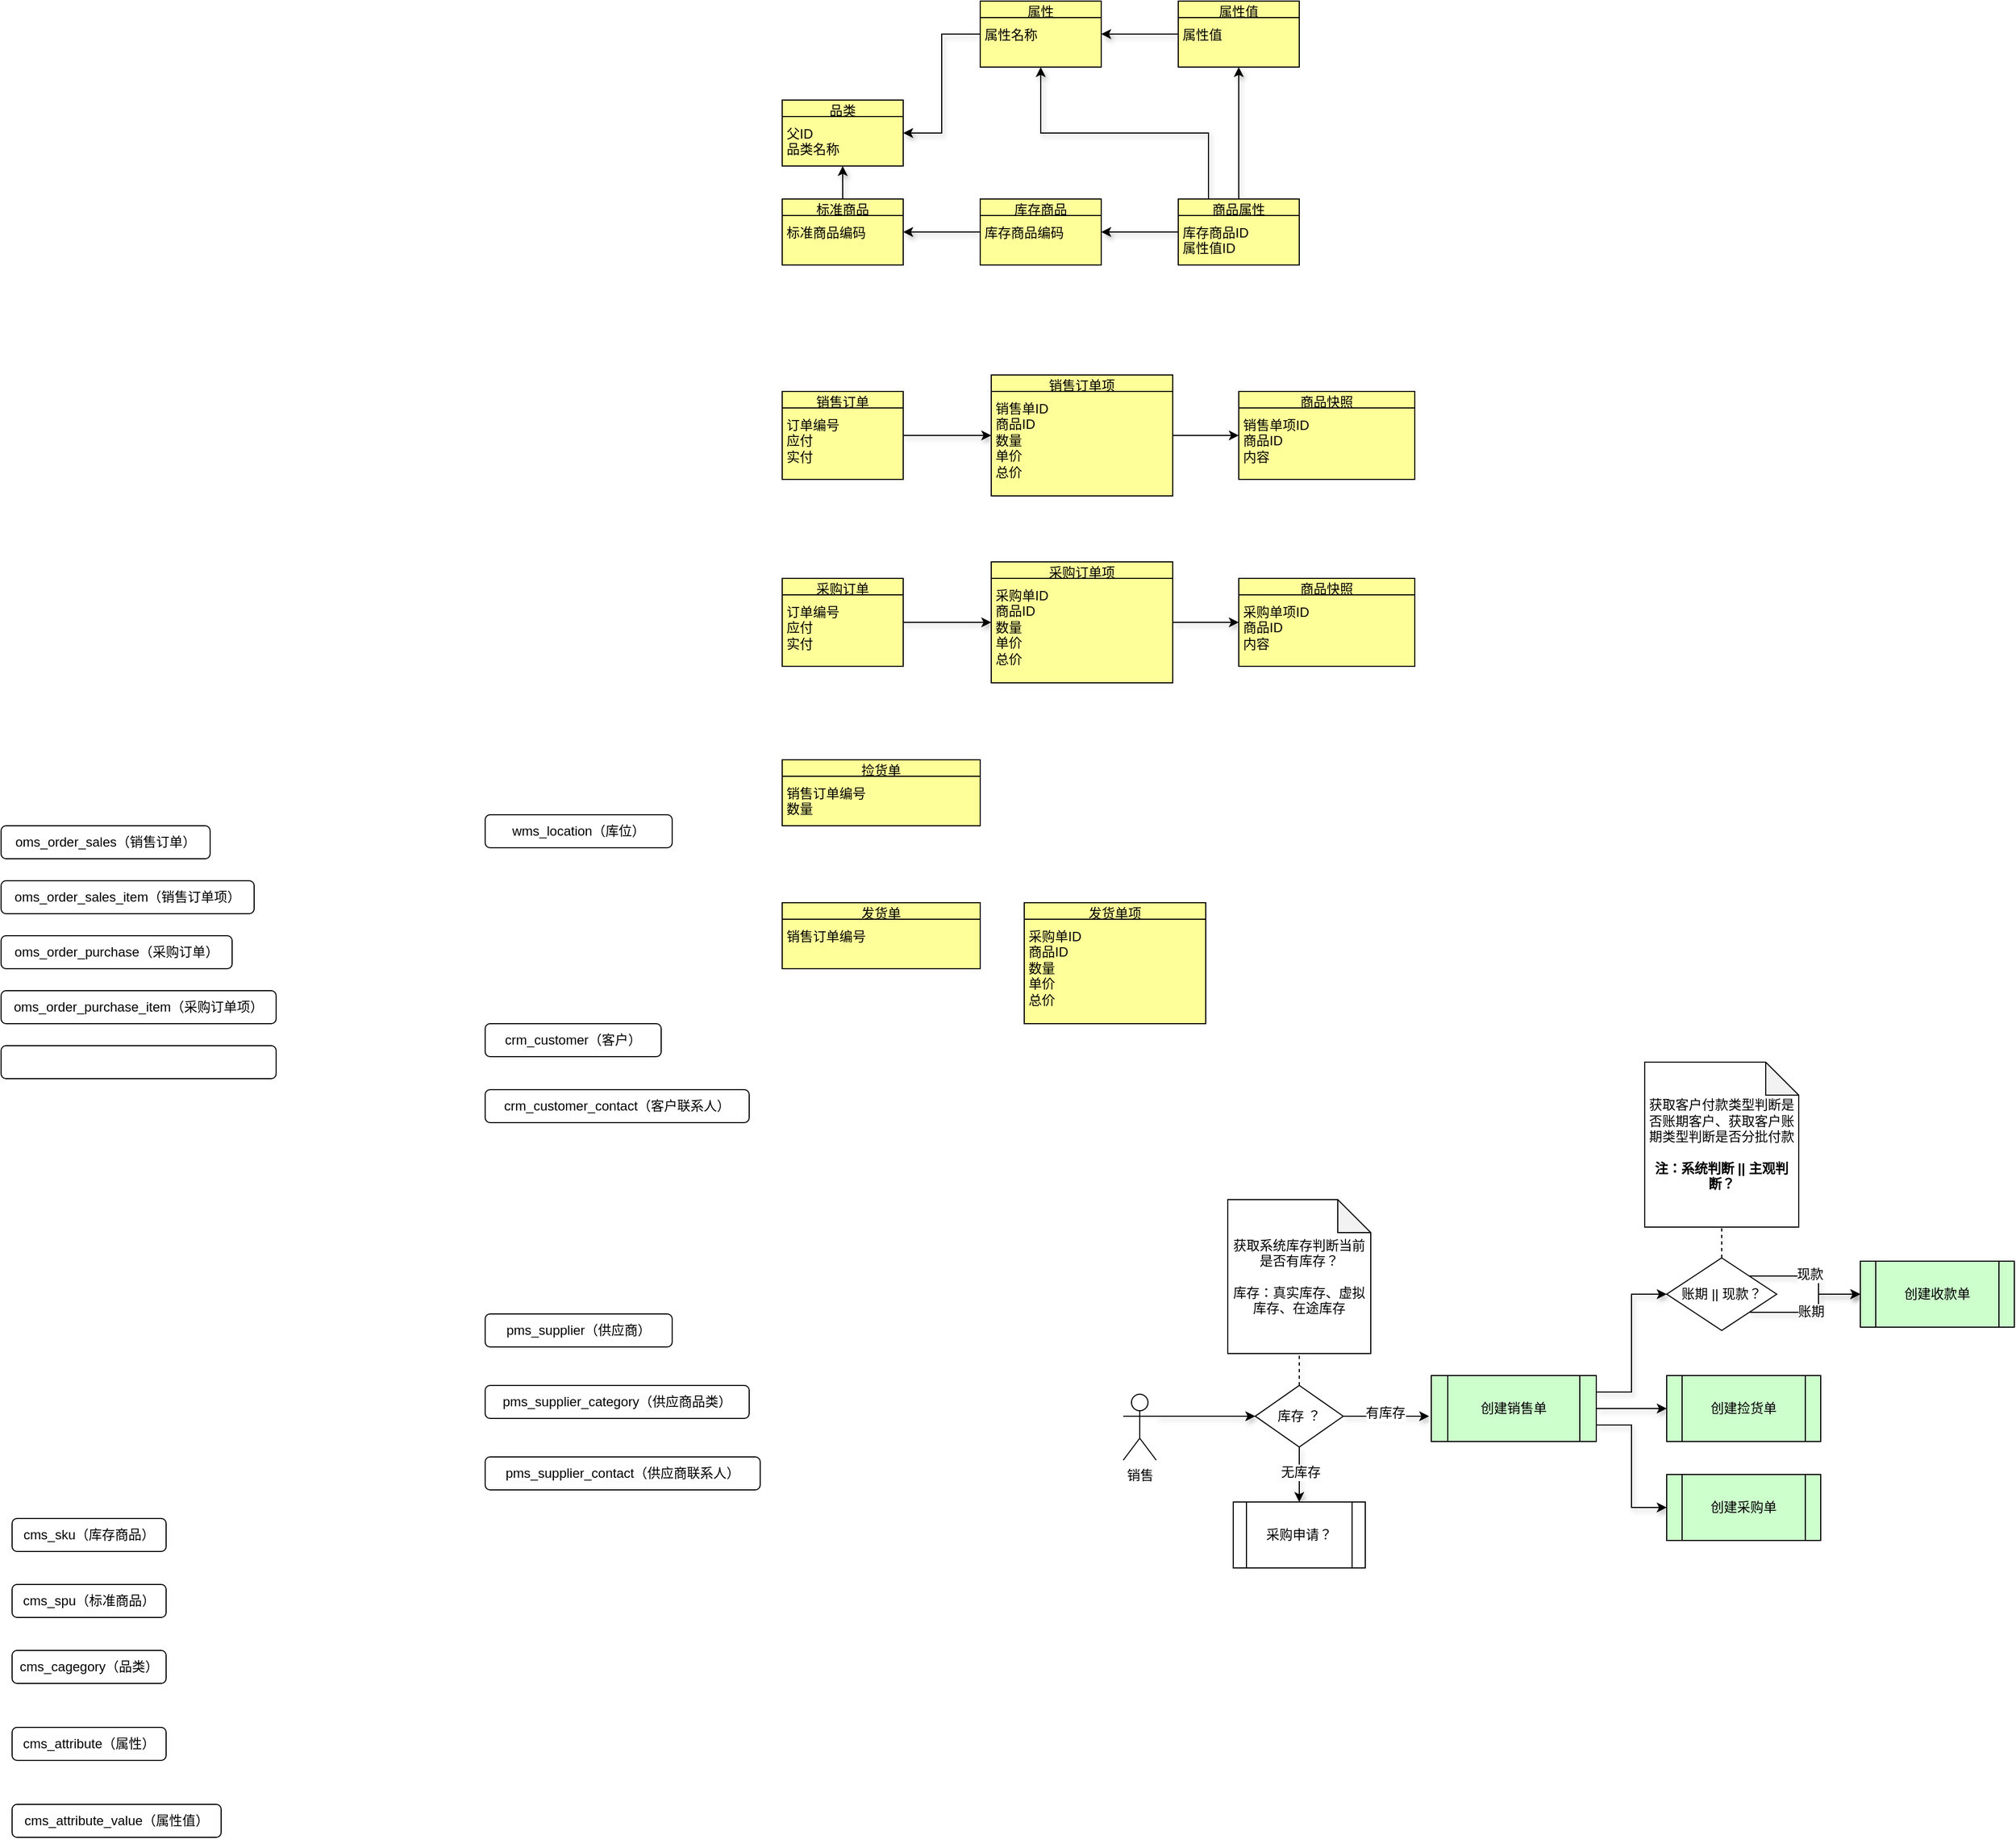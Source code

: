 <mxfile version="12.2.9" type="github" pages="1">
  <diagram id="rEG6L9bn5VI_HUOqqRBz" name="第 1 页">
    <mxGraphModel dx="1012" dy="1669" grid="1" gridSize="10" guides="1" tooltips="1" connect="1" arrows="1" fold="1" page="1" pageScale="1" pageWidth="827" pageHeight="1169" math="0" shadow="0">
      <root>
        <mxCell id="0"/>
        <mxCell id="1" parent="0"/>
        <mxCell id="5T5n9B4mbpvcat68feUI-54" value="oms_order_sales（销售订单）" style="rounded=1;whiteSpace=wrap;html=1;" vertex="1" parent="1">
          <mxGeometry x="140" y="60" width="190" height="30" as="geometry"/>
        </mxCell>
        <mxCell id="5T5n9B4mbpvcat68feUI-71" value="oms_order_sales_item（销售订单项）" style="rounded=1;whiteSpace=wrap;html=1;" vertex="1" parent="1">
          <mxGeometry x="140" y="110" width="230" height="30" as="geometry"/>
        </mxCell>
        <mxCell id="5T5n9B4mbpvcat68feUI-95" value="cms_sku（库存商品）" style="rounded=1;whiteSpace=wrap;html=1;" vertex="1" parent="1">
          <mxGeometry x="150" y="690" width="140" height="30" as="geometry"/>
        </mxCell>
        <mxCell id="5T5n9B4mbpvcat68feUI-96" value="cms_spu（标准商品）" style="rounded=1;whiteSpace=wrap;html=1;" vertex="1" parent="1">
          <mxGeometry x="150" y="750" width="140" height="30" as="geometry"/>
        </mxCell>
        <mxCell id="5T5n9B4mbpvcat68feUI-97" value="cms_cagegory（品类）" style="rounded=1;whiteSpace=wrap;html=1;" vertex="1" parent="1">
          <mxGeometry x="150" y="810" width="140" height="30" as="geometry"/>
        </mxCell>
        <mxCell id="5T5n9B4mbpvcat68feUI-98" value="cms_attribute（属性）" style="rounded=1;whiteSpace=wrap;html=1;" vertex="1" parent="1">
          <mxGeometry x="150" y="880" width="140" height="30" as="geometry"/>
        </mxCell>
        <mxCell id="5T5n9B4mbpvcat68feUI-99" value="cms_attribute_value（属性值）" style="rounded=1;whiteSpace=wrap;html=1;" vertex="1" parent="1">
          <mxGeometry x="150" y="950" width="190" height="30" as="geometry"/>
        </mxCell>
        <mxCell id="5T5n9B4mbpvcat68feUI-100" value="wms_location（库位）" style="rounded=1;whiteSpace=wrap;html=1;" vertex="1" parent="1">
          <mxGeometry x="580" y="50" width="170" height="30" as="geometry"/>
        </mxCell>
        <mxCell id="5T5n9B4mbpvcat68feUI-101" value="crm_customer（客户）" style="rounded=1;whiteSpace=wrap;html=1;" vertex="1" parent="1">
          <mxGeometry x="580" y="240" width="160" height="30" as="geometry"/>
        </mxCell>
        <mxCell id="5T5n9B4mbpvcat68feUI-102" value="crm_customer_contact（客户联系人）" style="rounded=1;whiteSpace=wrap;html=1;" vertex="1" parent="1">
          <mxGeometry x="580" y="300" width="240" height="30" as="geometry"/>
        </mxCell>
        <mxCell id="5T5n9B4mbpvcat68feUI-103" value="pms_supplier（供应商）" style="rounded=1;whiteSpace=wrap;html=1;" vertex="1" parent="1">
          <mxGeometry x="580" y="504" width="170" height="30" as="geometry"/>
        </mxCell>
        <mxCell id="5T5n9B4mbpvcat68feUI-104" value="pms_supplier_contact（供应商联系人）" style="rounded=1;whiteSpace=wrap;html=1;" vertex="1" parent="1">
          <mxGeometry x="580" y="634" width="250" height="30" as="geometry"/>
        </mxCell>
        <mxCell id="5T5n9B4mbpvcat68feUI-105" value="oms_order_purchase（采购订单）" style="rounded=1;whiteSpace=wrap;html=1;" vertex="1" parent="1">
          <mxGeometry x="140" y="160" width="210" height="30" as="geometry"/>
        </mxCell>
        <mxCell id="5T5n9B4mbpvcat68feUI-106" value="oms_order_purchase_item（采购订单项）" style="rounded=1;whiteSpace=wrap;html=1;" vertex="1" parent="1">
          <mxGeometry x="140" y="210" width="250" height="30" as="geometry"/>
        </mxCell>
        <mxCell id="5T5n9B4mbpvcat68feUI-107" value="" style="rounded=1;whiteSpace=wrap;html=1;" vertex="1" parent="1">
          <mxGeometry x="140" y="260" width="250" height="30" as="geometry"/>
        </mxCell>
        <mxCell id="5T5n9B4mbpvcat68feUI-108" value="pms_supplier_category（供应商品类）" style="rounded=1;whiteSpace=wrap;html=1;" vertex="1" parent="1">
          <mxGeometry x="580" y="569" width="240" height="30" as="geometry"/>
        </mxCell>
        <mxCell id="5T5n9B4mbpvcat68feUI-218" style="rounded=0;orthogonalLoop=1;jettySize=auto;html=1;exitX=1;exitY=0.5;exitDx=0;exitDy=0;exitPerimeter=0;entryX=0;entryY=0.5;entryDx=0;entryDy=0;entryPerimeter=0;shadow=1;" edge="1" parent="1" source="5T5n9B4mbpvcat68feUI-146" target="5T5n9B4mbpvcat68feUI-207">
          <mxGeometry relative="1" as="geometry"/>
        </mxCell>
        <mxCell id="5T5n9B4mbpvcat68feUI-146" value="&lt;table cellpadding=&quot;0&quot; cellspacing=&quot;0&quot; style=&quot;font-size: 1em ; width: 100% ; height: 100%&quot;&gt;&lt;tbody&gt;&lt;tr style=&quot;height: 20px&quot;&gt;&lt;td align=&quot;center&quot;&gt;销售订单&lt;/td&gt;&lt;/tr&gt;&lt;tr&gt;&lt;td align=&quot;left&quot; valign=&quot;top&quot; style=&quot;padding: 4px&quot;&gt;订单编号&lt;br&gt;应付&lt;br&gt;实付&lt;/td&gt;&lt;/tr&gt;&lt;/tbody&gt;&lt;/table&gt;" style="html=1;outlineConnect=0;whiteSpace=wrap;fillColor=#ffff99;shape=mxgraph.archimate3.businessObject;overflow=fill;" vertex="1" parent="1">
          <mxGeometry x="850" y="-335" width="110" height="80" as="geometry"/>
        </mxCell>
        <mxCell id="5T5n9B4mbpvcat68feUI-172" value="获取客户付款类型判断是否账期客户、获取客户账期类型判断是否分批付款&lt;br&gt;&lt;br&gt;&lt;b&gt;注：系统判断 || 主观判断？&lt;/b&gt;" style="shape=note;whiteSpace=wrap;html=1;backgroundOutline=1;darkOpacity=0.05;fillColor=#FFFFFF;" vertex="1" parent="1">
          <mxGeometry x="1634" y="275" width="140" height="150" as="geometry"/>
        </mxCell>
        <mxCell id="5T5n9B4mbpvcat68feUI-212" style="edgeStyle=orthogonalEdgeStyle;rounded=0;orthogonalLoop=1;jettySize=auto;html=1;exitX=1;exitY=0.5;exitDx=0;exitDy=0;exitPerimeter=0;entryX=0;entryY=0.5;entryDx=0;entryDy=0;entryPerimeter=0;" edge="1" parent="1" source="5T5n9B4mbpvcat68feUI-207" target="5T5n9B4mbpvcat68feUI-210">
          <mxGeometry relative="1" as="geometry"/>
        </mxCell>
        <mxCell id="5T5n9B4mbpvcat68feUI-207" value="&lt;table cellpadding=&quot;0&quot; cellspacing=&quot;0&quot; style=&quot;font-size: 1em ; width: 100% ; height: 100%&quot;&gt;&lt;tbody&gt;&lt;tr style=&quot;height: 20px&quot;&gt;&lt;td align=&quot;center&quot;&gt;销售订单项&lt;/td&gt;&lt;/tr&gt;&lt;tr&gt;&lt;td align=&quot;left&quot; valign=&quot;top&quot; style=&quot;padding: 4px&quot;&gt;销售单ID&lt;br&gt;商品ID&lt;br&gt;数量&lt;br&gt;单价&lt;br&gt;总价&lt;/td&gt;&lt;/tr&gt;&lt;/tbody&gt;&lt;/table&gt;" style="html=1;outlineConnect=0;whiteSpace=wrap;fillColor=#ffff99;shape=mxgraph.archimate3.businessObject;overflow=fill;" vertex="1" parent="1">
          <mxGeometry x="1040" y="-350" width="165" height="110" as="geometry"/>
        </mxCell>
        <mxCell id="5T5n9B4mbpvcat68feUI-210" value="&lt;table cellpadding=&quot;0&quot; cellspacing=&quot;0&quot; style=&quot;font-size: 1em ; width: 100% ; height: 100%&quot;&gt;&lt;tbody&gt;&lt;tr style=&quot;height: 20px&quot;&gt;&lt;td align=&quot;center&quot;&gt;商品快照&lt;/td&gt;&lt;/tr&gt;&lt;tr&gt;&lt;td align=&quot;left&quot; valign=&quot;top&quot; style=&quot;padding: 4px&quot;&gt;销售单项ID&lt;br&gt;商品ID&lt;br&gt;内容&lt;br&gt;&lt;/td&gt;&lt;/tr&gt;&lt;/tbody&gt;&lt;/table&gt;" style="html=1;outlineConnect=0;whiteSpace=wrap;fillColor=#ffff99;shape=mxgraph.archimate3.businessObject;overflow=fill;" vertex="1" parent="1">
          <mxGeometry x="1265" y="-335" width="160" height="80" as="geometry"/>
        </mxCell>
        <mxCell id="5T5n9B4mbpvcat68feUI-231" style="edgeStyle=orthogonalEdgeStyle;rounded=0;orthogonalLoop=1;jettySize=auto;html=1;exitX=1;exitY=0;exitDx=0;exitDy=0;entryX=0;entryY=0.5;entryDx=0;entryDy=0;shadow=1;" edge="1" parent="1" source="5T5n9B4mbpvcat68feUI-223" target="5T5n9B4mbpvcat68feUI-266">
          <mxGeometry relative="1" as="geometry">
            <mxPoint x="1940" y="464" as="targetPoint"/>
          </mxGeometry>
        </mxCell>
        <mxCell id="5T5n9B4mbpvcat68feUI-233" value="现款" style="text;html=1;align=center;verticalAlign=middle;resizable=0;points=[];;labelBackgroundColor=#ffffff;" vertex="1" connectable="0" parent="5T5n9B4mbpvcat68feUI-231">
          <mxGeometry x="-0.064" y="2" relative="1" as="geometry">
            <mxPoint as="offset"/>
          </mxGeometry>
        </mxCell>
        <mxCell id="5T5n9B4mbpvcat68feUI-232" style="edgeStyle=orthogonalEdgeStyle;rounded=0;orthogonalLoop=1;jettySize=auto;html=1;exitX=1;exitY=1;exitDx=0;exitDy=0;entryX=0;entryY=0.5;entryDx=0;entryDy=0;shadow=1;" edge="1" parent="1" source="5T5n9B4mbpvcat68feUI-223" target="5T5n9B4mbpvcat68feUI-266">
          <mxGeometry relative="1" as="geometry">
            <mxPoint x="1940" y="524" as="targetPoint"/>
          </mxGeometry>
        </mxCell>
        <mxCell id="5T5n9B4mbpvcat68feUI-234" value="账期" style="text;html=1;align=center;verticalAlign=middle;resizable=0;points=[];;labelBackgroundColor=#ffffff;" vertex="1" connectable="0" parent="5T5n9B4mbpvcat68feUI-232">
          <mxGeometry x="-0.055" y="1" relative="1" as="geometry">
            <mxPoint as="offset"/>
          </mxGeometry>
        </mxCell>
        <mxCell id="5T5n9B4mbpvcat68feUI-223" value="账期 || 现款？" style="rhombus;whiteSpace=wrap;html=1;fillColor=#FFFFFF;" vertex="1" parent="1">
          <mxGeometry x="1654" y="453" width="100" height="66" as="geometry"/>
        </mxCell>
        <mxCell id="5T5n9B4mbpvcat68feUI-235" value="" style="endArrow=none;dashed=1;html=1;shadow=1;entryX=0.5;entryY=1;entryDx=0;entryDy=0;entryPerimeter=0;exitX=0.5;exitY=0;exitDx=0;exitDy=0;" edge="1" parent="1" source="5T5n9B4mbpvcat68feUI-223" target="5T5n9B4mbpvcat68feUI-172">
          <mxGeometry width="50" height="50" relative="1" as="geometry">
            <mxPoint x="1680" y="454" as="sourcePoint"/>
            <mxPoint x="1730" y="404" as="targetPoint"/>
          </mxGeometry>
        </mxCell>
        <mxCell id="5T5n9B4mbpvcat68feUI-257" style="edgeStyle=orthogonalEdgeStyle;rounded=0;orthogonalLoop=1;jettySize=auto;html=1;exitX=1;exitY=0.5;exitDx=0;exitDy=0;entryX=-0.013;entryY=0.617;entryDx=0;entryDy=0;entryPerimeter=0;shadow=1;" edge="1" parent="1" source="5T5n9B4mbpvcat68feUI-252" target="5T5n9B4mbpvcat68feUI-256">
          <mxGeometry relative="1" as="geometry"/>
        </mxCell>
        <mxCell id="5T5n9B4mbpvcat68feUI-258" value="有库存" style="text;html=1;align=center;verticalAlign=middle;resizable=0;points=[];;labelBackgroundColor=#ffffff;" vertex="1" connectable="0" parent="5T5n9B4mbpvcat68feUI-257">
          <mxGeometry x="-0.026" y="3" relative="1" as="geometry">
            <mxPoint as="offset"/>
          </mxGeometry>
        </mxCell>
        <mxCell id="5T5n9B4mbpvcat68feUI-264" style="edgeStyle=orthogonalEdgeStyle;rounded=0;orthogonalLoop=1;jettySize=auto;html=1;exitX=0.5;exitY=1;exitDx=0;exitDy=0;shadow=1;" edge="1" parent="1" source="5T5n9B4mbpvcat68feUI-252" target="5T5n9B4mbpvcat68feUI-263">
          <mxGeometry relative="1" as="geometry"/>
        </mxCell>
        <mxCell id="5T5n9B4mbpvcat68feUI-265" value="无库存" style="text;html=1;align=center;verticalAlign=middle;resizable=0;points=[];;labelBackgroundColor=#ffffff;" vertex="1" connectable="0" parent="5T5n9B4mbpvcat68feUI-264">
          <mxGeometry x="-0.093" y="1" relative="1" as="geometry">
            <mxPoint as="offset"/>
          </mxGeometry>
        </mxCell>
        <mxCell id="5T5n9B4mbpvcat68feUI-252" value="库存 ？" style="rhombus;whiteSpace=wrap;html=1;fillColor=#FFFFFF;" vertex="1" parent="1">
          <mxGeometry x="1280" y="569" width="80" height="56" as="geometry"/>
        </mxCell>
        <mxCell id="5T5n9B4mbpvcat68feUI-255" style="edgeStyle=orthogonalEdgeStyle;rounded=0;orthogonalLoop=1;jettySize=auto;html=1;exitX=1;exitY=0.333;exitDx=0;exitDy=0;exitPerimeter=0;entryX=0;entryY=0.5;entryDx=0;entryDy=0;shadow=1;" edge="1" parent="1" source="5T5n9B4mbpvcat68feUI-254" target="5T5n9B4mbpvcat68feUI-252">
          <mxGeometry relative="1" as="geometry"/>
        </mxCell>
        <mxCell id="5T5n9B4mbpvcat68feUI-254" value="销售" style="shape=umlActor;verticalLabelPosition=bottom;labelBackgroundColor=#ffffff;verticalAlign=top;html=1;outlineConnect=0;fillColor=#FFFFFF;" vertex="1" parent="1">
          <mxGeometry x="1160" y="577" width="30" height="60" as="geometry"/>
        </mxCell>
        <mxCell id="5T5n9B4mbpvcat68feUI-272" style="edgeStyle=orthogonalEdgeStyle;rounded=0;orthogonalLoop=1;jettySize=auto;html=1;exitX=1;exitY=0.25;exitDx=0;exitDy=0;entryX=0;entryY=0.5;entryDx=0;entryDy=0;shadow=1;" edge="1" parent="1" source="5T5n9B4mbpvcat68feUI-256" target="5T5n9B4mbpvcat68feUI-223">
          <mxGeometry relative="1" as="geometry"/>
        </mxCell>
        <mxCell id="5T5n9B4mbpvcat68feUI-273" style="edgeStyle=orthogonalEdgeStyle;rounded=0;orthogonalLoop=1;jettySize=auto;html=1;exitX=1;exitY=0.5;exitDx=0;exitDy=0;entryX=0;entryY=0.5;entryDx=0;entryDy=0;shadow=1;" edge="1" parent="1" source="5T5n9B4mbpvcat68feUI-256" target="5T5n9B4mbpvcat68feUI-267">
          <mxGeometry relative="1" as="geometry"/>
        </mxCell>
        <mxCell id="5T5n9B4mbpvcat68feUI-280" style="edgeStyle=orthogonalEdgeStyle;rounded=0;orthogonalLoop=1;jettySize=auto;html=1;exitX=1;exitY=0.75;exitDx=0;exitDy=0;shadow=1;entryX=0;entryY=0.5;entryDx=0;entryDy=0;" edge="1" parent="1" source="5T5n9B4mbpvcat68feUI-256" target="5T5n9B4mbpvcat68feUI-268">
          <mxGeometry relative="1" as="geometry">
            <mxPoint x="1620" y="630" as="targetPoint"/>
          </mxGeometry>
        </mxCell>
        <mxCell id="5T5n9B4mbpvcat68feUI-256" value="创建销售单" style="shape=process;whiteSpace=wrap;html=1;backgroundOutline=1;fillColor=#CCFFCC;" vertex="1" parent="1">
          <mxGeometry x="1440" y="560" width="150" height="60" as="geometry"/>
        </mxCell>
        <mxCell id="5T5n9B4mbpvcat68feUI-260" value="获取系统库存判断当前是否有库存？&lt;br&gt;&lt;br&gt;库存：真实库存、虚拟库存、在途库存" style="shape=note;whiteSpace=wrap;html=1;backgroundOutline=1;darkOpacity=0.05;fillColor=#FFFFFF;" vertex="1" parent="1">
          <mxGeometry x="1255" y="400" width="130" height="140" as="geometry"/>
        </mxCell>
        <mxCell id="5T5n9B4mbpvcat68feUI-263" value="采购申请？" style="shape=process;whiteSpace=wrap;html=1;backgroundOutline=1;fillColor=#FFFFFF;" vertex="1" parent="1">
          <mxGeometry x="1260" y="675" width="120" height="60" as="geometry"/>
        </mxCell>
        <mxCell id="5T5n9B4mbpvcat68feUI-266" value="创建收款单" style="shape=process;whiteSpace=wrap;html=1;backgroundOutline=1;fillColor=#CCFFCC;" vertex="1" parent="1">
          <mxGeometry x="1830" y="456" width="140" height="60" as="geometry"/>
        </mxCell>
        <mxCell id="5T5n9B4mbpvcat68feUI-267" value="创建捡货单" style="shape=process;whiteSpace=wrap;html=1;backgroundOutline=1;fillColor=#CCFFCC;" vertex="1" parent="1">
          <mxGeometry x="1654" y="560" width="140" height="60" as="geometry"/>
        </mxCell>
        <mxCell id="5T5n9B4mbpvcat68feUI-268" value="创建采购单" style="shape=process;whiteSpace=wrap;html=1;backgroundOutline=1;fillColor=#CCFFCC;" vertex="1" parent="1">
          <mxGeometry x="1654" y="650" width="140" height="60" as="geometry"/>
        </mxCell>
        <mxCell id="5T5n9B4mbpvcat68feUI-277" value="" style="endArrow=none;dashed=1;html=1;shadow=1;entryX=0.5;entryY=1;entryDx=0;entryDy=0;entryPerimeter=0;exitX=0.5;exitY=0;exitDx=0;exitDy=0;" edge="1" parent="1" source="5T5n9B4mbpvcat68feUI-252" target="5T5n9B4mbpvcat68feUI-260">
          <mxGeometry width="50" height="50" relative="1" as="geometry">
            <mxPoint x="1290" y="570" as="sourcePoint"/>
            <mxPoint x="1340" y="520" as="targetPoint"/>
          </mxGeometry>
        </mxCell>
        <mxCell id="5T5n9B4mbpvcat68feUI-281" value="&lt;table cellpadding=&quot;0&quot; cellspacing=&quot;0&quot; style=&quot;font-size: 1em ; width: 100% ; height: 100%&quot;&gt;&lt;tbody&gt;&lt;tr style=&quot;height: 20px&quot;&gt;&lt;td align=&quot;center&quot;&gt;品类&lt;/td&gt;&lt;/tr&gt;&lt;tr&gt;&lt;td align=&quot;left&quot; valign=&quot;top&quot; style=&quot;padding: 4px&quot;&gt;父ID&lt;br&gt;品类名称&lt;/td&gt;&lt;/tr&gt;&lt;/tbody&gt;&lt;/table&gt;" style="html=1;outlineConnect=0;whiteSpace=wrap;fillColor=#ffff99;shape=mxgraph.archimate3.businessObject;overflow=fill;" vertex="1" parent="1">
          <mxGeometry x="850" y="-600" width="110" height="60" as="geometry"/>
        </mxCell>
        <mxCell id="5T5n9B4mbpvcat68feUI-291" style="edgeStyle=orthogonalEdgeStyle;rounded=0;orthogonalLoop=1;jettySize=auto;html=1;exitX=0;exitY=0.5;exitDx=0;exitDy=0;exitPerimeter=0;entryX=1;entryY=0.5;entryDx=0;entryDy=0;entryPerimeter=0;shadow=1;" edge="1" parent="1" source="5T5n9B4mbpvcat68feUI-282" target="5T5n9B4mbpvcat68feUI-283">
          <mxGeometry relative="1" as="geometry"/>
        </mxCell>
        <mxCell id="5T5n9B4mbpvcat68feUI-282" value="&lt;table cellpadding=&quot;0&quot; cellspacing=&quot;0&quot; style=&quot;font-size: 1em ; width: 100% ; height: 100%&quot;&gt;&lt;tbody&gt;&lt;tr style=&quot;height: 20px&quot;&gt;&lt;td align=&quot;center&quot;&gt;库存商品&lt;/td&gt;&lt;/tr&gt;&lt;tr&gt;&lt;td align=&quot;left&quot; valign=&quot;top&quot; style=&quot;padding: 4px&quot;&gt;库存商品编码&lt;/td&gt;&lt;/tr&gt;&lt;/tbody&gt;&lt;/table&gt;" style="html=1;outlineConnect=0;whiteSpace=wrap;fillColor=#ffff99;shape=mxgraph.archimate3.businessObject;overflow=fill;" vertex="1" parent="1">
          <mxGeometry x="1030" y="-510" width="110" height="60" as="geometry"/>
        </mxCell>
        <mxCell id="5T5n9B4mbpvcat68feUI-290" style="edgeStyle=orthogonalEdgeStyle;rounded=0;orthogonalLoop=1;jettySize=auto;html=1;exitX=0.5;exitY=0;exitDx=0;exitDy=0;exitPerimeter=0;entryX=0.5;entryY=1;entryDx=0;entryDy=0;entryPerimeter=0;shadow=1;" edge="1" parent="1" source="5T5n9B4mbpvcat68feUI-283" target="5T5n9B4mbpvcat68feUI-281">
          <mxGeometry relative="1" as="geometry"/>
        </mxCell>
        <mxCell id="5T5n9B4mbpvcat68feUI-283" value="&lt;table cellpadding=&quot;0&quot; cellspacing=&quot;0&quot; style=&quot;font-size: 1em ; width: 100% ; height: 100%&quot;&gt;&lt;tbody&gt;&lt;tr style=&quot;height: 20px&quot;&gt;&lt;td align=&quot;center&quot;&gt;标准商品&lt;/td&gt;&lt;/tr&gt;&lt;tr&gt;&lt;td align=&quot;left&quot; valign=&quot;top&quot; style=&quot;padding: 4px&quot;&gt;标准商品编码&lt;br&gt;&lt;/td&gt;&lt;/tr&gt;&lt;/tbody&gt;&lt;/table&gt;" style="html=1;outlineConnect=0;whiteSpace=wrap;fillColor=#ffff99;shape=mxgraph.archimate3.businessObject;overflow=fill;" vertex="1" parent="1">
          <mxGeometry x="850" y="-510" width="110" height="60" as="geometry"/>
        </mxCell>
        <mxCell id="5T5n9B4mbpvcat68feUI-289" style="edgeStyle=orthogonalEdgeStyle;rounded=0;orthogonalLoop=1;jettySize=auto;html=1;exitX=0;exitY=0.5;exitDx=0;exitDy=0;exitPerimeter=0;entryX=1;entryY=0.5;entryDx=0;entryDy=0;entryPerimeter=0;shadow=1;" edge="1" parent="1" source="5T5n9B4mbpvcat68feUI-284" target="5T5n9B4mbpvcat68feUI-281">
          <mxGeometry relative="1" as="geometry"/>
        </mxCell>
        <mxCell id="5T5n9B4mbpvcat68feUI-284" value="&lt;table cellpadding=&quot;0&quot; cellspacing=&quot;0&quot; style=&quot;font-size: 1em ; width: 100% ; height: 100%&quot;&gt;&lt;tbody&gt;&lt;tr style=&quot;height: 20px&quot;&gt;&lt;td align=&quot;center&quot;&gt;属性&lt;/td&gt;&lt;/tr&gt;&lt;tr&gt;&lt;td align=&quot;left&quot; valign=&quot;top&quot; style=&quot;padding: 4px&quot;&gt;属性名称&lt;/td&gt;&lt;/tr&gt;&lt;/tbody&gt;&lt;/table&gt;" style="html=1;outlineConnect=0;whiteSpace=wrap;fillColor=#ffff99;shape=mxgraph.archimate3.businessObject;overflow=fill;" vertex="1" parent="1">
          <mxGeometry x="1030" y="-690" width="110" height="60" as="geometry"/>
        </mxCell>
        <mxCell id="5T5n9B4mbpvcat68feUI-288" style="edgeStyle=orthogonalEdgeStyle;rounded=0;orthogonalLoop=1;jettySize=auto;html=1;exitX=0;exitY=0.5;exitDx=0;exitDy=0;exitPerimeter=0;entryX=1;entryY=0.5;entryDx=0;entryDy=0;entryPerimeter=0;shadow=1;" edge="1" parent="1" source="5T5n9B4mbpvcat68feUI-285" target="5T5n9B4mbpvcat68feUI-284">
          <mxGeometry relative="1" as="geometry"/>
        </mxCell>
        <mxCell id="5T5n9B4mbpvcat68feUI-285" value="&lt;table cellpadding=&quot;0&quot; cellspacing=&quot;0&quot; style=&quot;font-size: 1em ; width: 100% ; height: 100%&quot;&gt;&lt;tbody&gt;&lt;tr style=&quot;height: 20px&quot;&gt;&lt;td align=&quot;center&quot;&gt;属性值&lt;/td&gt;&lt;/tr&gt;&lt;tr&gt;&lt;td align=&quot;left&quot; valign=&quot;top&quot; style=&quot;padding: 4px&quot;&gt;属性值&lt;/td&gt;&lt;/tr&gt;&lt;/tbody&gt;&lt;/table&gt;" style="html=1;outlineConnect=0;whiteSpace=wrap;fillColor=#ffff99;shape=mxgraph.archimate3.businessObject;overflow=fill;" vertex="1" parent="1">
          <mxGeometry x="1210" y="-690" width="110" height="60" as="geometry"/>
        </mxCell>
        <mxCell id="5T5n9B4mbpvcat68feUI-293" style="edgeStyle=orthogonalEdgeStyle;rounded=0;orthogonalLoop=1;jettySize=auto;html=1;exitX=0;exitY=0.5;exitDx=0;exitDy=0;exitPerimeter=0;entryX=1;entryY=0.5;entryDx=0;entryDy=0;entryPerimeter=0;shadow=1;" edge="1" parent="1" source="5T5n9B4mbpvcat68feUI-292" target="5T5n9B4mbpvcat68feUI-282">
          <mxGeometry relative="1" as="geometry"/>
        </mxCell>
        <mxCell id="5T5n9B4mbpvcat68feUI-294" style="edgeStyle=orthogonalEdgeStyle;rounded=0;orthogonalLoop=1;jettySize=auto;html=1;exitX=0.5;exitY=0;exitDx=0;exitDy=0;exitPerimeter=0;entryX=0.5;entryY=1;entryDx=0;entryDy=0;entryPerimeter=0;shadow=1;" edge="1" parent="1" source="5T5n9B4mbpvcat68feUI-292" target="5T5n9B4mbpvcat68feUI-285">
          <mxGeometry relative="1" as="geometry"/>
        </mxCell>
        <mxCell id="5T5n9B4mbpvcat68feUI-295" style="edgeStyle=orthogonalEdgeStyle;rounded=0;orthogonalLoop=1;jettySize=auto;html=1;exitX=0.25;exitY=0;exitDx=0;exitDy=0;exitPerimeter=0;entryX=0.5;entryY=1;entryDx=0;entryDy=0;entryPerimeter=0;shadow=1;" edge="1" parent="1" source="5T5n9B4mbpvcat68feUI-292" target="5T5n9B4mbpvcat68feUI-284">
          <mxGeometry relative="1" as="geometry"/>
        </mxCell>
        <mxCell id="5T5n9B4mbpvcat68feUI-292" value="&lt;table cellpadding=&quot;0&quot; cellspacing=&quot;0&quot; style=&quot;font-size: 1em ; width: 100% ; height: 100%&quot;&gt;&lt;tbody&gt;&lt;tr style=&quot;height: 20px&quot;&gt;&lt;td align=&quot;center&quot;&gt;商品属性&lt;/td&gt;&lt;/tr&gt;&lt;tr&gt;&lt;td align=&quot;left&quot; valign=&quot;top&quot; style=&quot;padding: 4px&quot;&gt;库存商品ID&lt;br&gt;属性值ID&lt;/td&gt;&lt;/tr&gt;&lt;/tbody&gt;&lt;/table&gt;" style="html=1;outlineConnect=0;whiteSpace=wrap;fillColor=#ffff99;shape=mxgraph.archimate3.businessObject;overflow=fill;" vertex="1" parent="1">
          <mxGeometry x="1210" y="-510" width="110" height="60" as="geometry"/>
        </mxCell>
        <mxCell id="5T5n9B4mbpvcat68feUI-298" style="edgeStyle=orthogonalEdgeStyle;rounded=0;orthogonalLoop=1;jettySize=auto;html=1;exitX=1;exitY=0.5;exitDx=0;exitDy=0;exitPerimeter=0;shadow=1;" edge="1" parent="1" source="5T5n9B4mbpvcat68feUI-296" target="5T5n9B4mbpvcat68feUI-297">
          <mxGeometry relative="1" as="geometry"/>
        </mxCell>
        <mxCell id="5T5n9B4mbpvcat68feUI-296" value="&lt;table cellpadding=&quot;0&quot; cellspacing=&quot;0&quot; style=&quot;font-size: 1em ; width: 100% ; height: 100%&quot;&gt;&lt;tbody&gt;&lt;tr style=&quot;height: 20px&quot;&gt;&lt;td align=&quot;center&quot;&gt;采购订单&lt;/td&gt;&lt;/tr&gt;&lt;tr&gt;&lt;td align=&quot;left&quot; valign=&quot;top&quot; style=&quot;padding: 4px&quot;&gt;订单编号&lt;br&gt;应付&lt;br&gt;实付&lt;/td&gt;&lt;/tr&gt;&lt;/tbody&gt;&lt;/table&gt;" style="html=1;outlineConnect=0;whiteSpace=wrap;fillColor=#ffff99;shape=mxgraph.archimate3.businessObject;overflow=fill;" vertex="1" parent="1">
          <mxGeometry x="850" y="-165" width="110" height="80" as="geometry"/>
        </mxCell>
        <mxCell id="5T5n9B4mbpvcat68feUI-300" style="edgeStyle=orthogonalEdgeStyle;rounded=0;orthogonalLoop=1;jettySize=auto;html=1;exitX=1;exitY=0.5;exitDx=0;exitDy=0;exitPerimeter=0;entryX=0;entryY=0.5;entryDx=0;entryDy=0;entryPerimeter=0;shadow=1;" edge="1" parent="1" source="5T5n9B4mbpvcat68feUI-297" target="5T5n9B4mbpvcat68feUI-299">
          <mxGeometry relative="1" as="geometry"/>
        </mxCell>
        <mxCell id="5T5n9B4mbpvcat68feUI-297" value="&lt;table cellpadding=&quot;0&quot; cellspacing=&quot;0&quot; style=&quot;font-size: 1em ; width: 100% ; height: 100%&quot;&gt;&lt;tbody&gt;&lt;tr style=&quot;height: 20px&quot;&gt;&lt;td align=&quot;center&quot;&gt;采购订单项&lt;/td&gt;&lt;/tr&gt;&lt;tr&gt;&lt;td align=&quot;left&quot; valign=&quot;top&quot; style=&quot;padding: 4px&quot;&gt;采购单ID&lt;br&gt;商品ID&lt;br&gt;数量&lt;br&gt;单价&lt;br&gt;总价&lt;/td&gt;&lt;/tr&gt;&lt;/tbody&gt;&lt;/table&gt;" style="html=1;outlineConnect=0;whiteSpace=wrap;fillColor=#ffff99;shape=mxgraph.archimate3.businessObject;overflow=fill;" vertex="1" parent="1">
          <mxGeometry x="1040" y="-180" width="165" height="110" as="geometry"/>
        </mxCell>
        <mxCell id="5T5n9B4mbpvcat68feUI-299" value="&lt;table cellpadding=&quot;0&quot; cellspacing=&quot;0&quot; style=&quot;font-size: 1em ; width: 100% ; height: 100%&quot;&gt;&lt;tbody&gt;&lt;tr style=&quot;height: 20px&quot;&gt;&lt;td align=&quot;center&quot;&gt;商品快照&lt;/td&gt;&lt;/tr&gt;&lt;tr&gt;&lt;td align=&quot;left&quot; valign=&quot;top&quot; style=&quot;padding: 4px&quot;&gt;采购单项ID&lt;br&gt;商品ID&lt;br&gt;内容&lt;br&gt;&lt;/td&gt;&lt;/tr&gt;&lt;/tbody&gt;&lt;/table&gt;" style="html=1;outlineConnect=0;whiteSpace=wrap;fillColor=#ffff99;shape=mxgraph.archimate3.businessObject;overflow=fill;" vertex="1" parent="1">
          <mxGeometry x="1265" y="-165" width="160" height="80" as="geometry"/>
        </mxCell>
        <mxCell id="5T5n9B4mbpvcat68feUI-301" value="&lt;table cellpadding=&quot;0&quot; cellspacing=&quot;0&quot; style=&quot;font-size: 1em ; width: 100% ; height: 100%&quot;&gt;&lt;tbody&gt;&lt;tr style=&quot;height: 20px&quot;&gt;&lt;td align=&quot;center&quot;&gt;捡货单&lt;/td&gt;&lt;/tr&gt;&lt;tr&gt;&lt;td align=&quot;left&quot; valign=&quot;top&quot; style=&quot;padding: 4px&quot;&gt;销售订单编号&lt;br&gt;数量&lt;br&gt;&lt;/td&gt;&lt;/tr&gt;&lt;/tbody&gt;&lt;/table&gt;" style="html=1;outlineConnect=0;whiteSpace=wrap;fillColor=#ffff99;shape=mxgraph.archimate3.businessObject;overflow=fill;" vertex="1" parent="1">
          <mxGeometry x="850" width="180" height="60" as="geometry"/>
        </mxCell>
        <mxCell id="5T5n9B4mbpvcat68feUI-302" value="&lt;table cellpadding=&quot;0&quot; cellspacing=&quot;0&quot; style=&quot;font-size: 1em ; width: 100% ; height: 100%&quot;&gt;&lt;tbody&gt;&lt;tr style=&quot;height: 20px&quot;&gt;&lt;td align=&quot;center&quot;&gt;发货单&lt;/td&gt;&lt;/tr&gt;&lt;tr&gt;&lt;td align=&quot;left&quot; valign=&quot;top&quot; style=&quot;padding: 4px&quot;&gt;销售订单编号&lt;br&gt;&lt;/td&gt;&lt;/tr&gt;&lt;/tbody&gt;&lt;/table&gt;" style="html=1;outlineConnect=0;whiteSpace=wrap;fillColor=#ffff99;shape=mxgraph.archimate3.businessObject;overflow=fill;" vertex="1" parent="1">
          <mxGeometry x="850" y="130" width="180" height="60" as="geometry"/>
        </mxCell>
        <mxCell id="5T5n9B4mbpvcat68feUI-303" value="&lt;table cellpadding=&quot;0&quot; cellspacing=&quot;0&quot; style=&quot;font-size: 1em ; width: 100% ; height: 100%&quot;&gt;&lt;tbody&gt;&lt;tr style=&quot;height: 20px&quot;&gt;&lt;td align=&quot;center&quot;&gt;发货单项&lt;/td&gt;&lt;/tr&gt;&lt;tr&gt;&lt;td align=&quot;left&quot; valign=&quot;top&quot; style=&quot;padding: 4px&quot;&gt;采购单ID&lt;br&gt;商品ID&lt;br&gt;数量&lt;br&gt;单价&lt;br&gt;总价&lt;/td&gt;&lt;/tr&gt;&lt;/tbody&gt;&lt;/table&gt;" style="html=1;outlineConnect=0;whiteSpace=wrap;fillColor=#ffff99;shape=mxgraph.archimate3.businessObject;overflow=fill;" vertex="1" parent="1">
          <mxGeometry x="1070" y="130" width="165" height="110" as="geometry"/>
        </mxCell>
      </root>
    </mxGraphModel>
  </diagram>
</mxfile>
